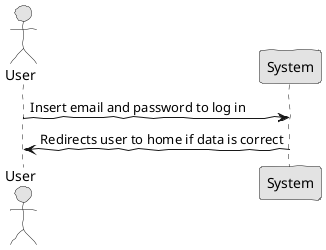 @startuml hilario1
skinparam handwritten true
skinparam monochrome true
skinparam packageStyle rect
skinparam defaultFontName FG Virgil
skinparam shadowing false

actor User

User -> System : Insert email and password to log in
System -> User : Redirects user to home if data is correct
@enduml